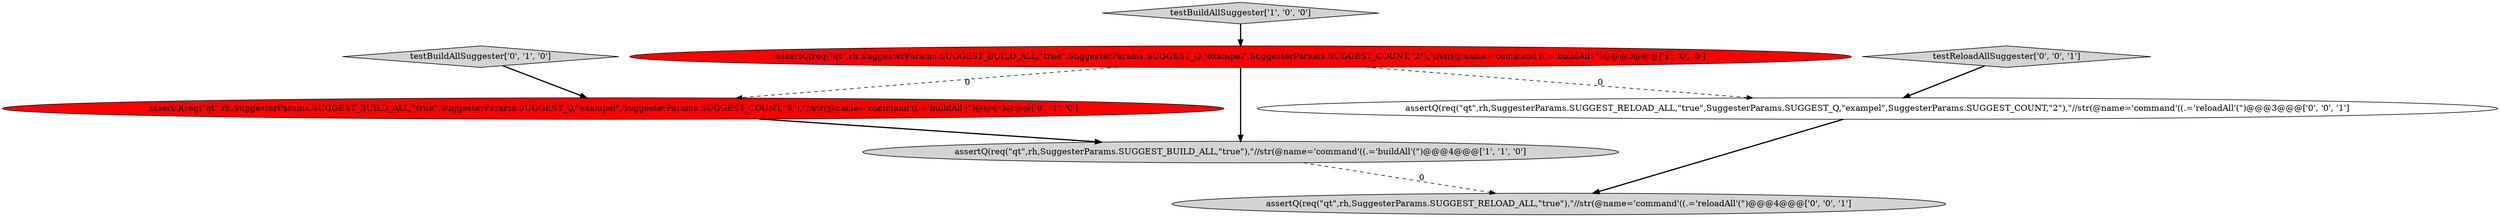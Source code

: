 digraph {
0 [style = filled, label = "assertQ(req(\"qt\",rh,SuggesterParams.SUGGEST_BUILD_ALL,\"true\"),\"//str(@name='command'((.='buildAll'(\")@@@4@@@['1', '1', '0']", fillcolor = lightgray, shape = ellipse image = "AAA0AAABBB1BBB"];
6 [style = filled, label = "assertQ(req(\"qt\",rh,SuggesterParams.SUGGEST_RELOAD_ALL,\"true\",SuggesterParams.SUGGEST_Q,\"exampel\",SuggesterParams.SUGGEST_COUNT,\"2\"),\"//str(@name='command'((.='reloadAll'(\")@@@3@@@['0', '0', '1']", fillcolor = white, shape = ellipse image = "AAA0AAABBB3BBB"];
3 [style = filled, label = "testBuildAllSuggester['0', '1', '0']", fillcolor = lightgray, shape = diamond image = "AAA0AAABBB2BBB"];
5 [style = filled, label = "assertQ(req(\"qt\",rh,SuggesterParams.SUGGEST_RELOAD_ALL,\"true\"),\"//str(@name='command'((.='reloadAll'(\")@@@4@@@['0', '0', '1']", fillcolor = lightgray, shape = ellipse image = "AAA0AAABBB3BBB"];
1 [style = filled, label = "assertQ(req(\"qt\",rh,SuggesterParams.SUGGEST_BUILD_ALL,\"true\",SuggesterParams.SUGGEST_Q,\"exampel\",SuggesterParams.SUGGEST_COUNT,\"2\"),\"//str(@name='command'((.='buildAll'(\")@@@3@@@['1', '0', '0']", fillcolor = red, shape = ellipse image = "AAA1AAABBB1BBB"];
4 [style = filled, label = "assertQ(req(\"qt\",rh,SuggesterParams.SUGGEST_BUILD_ALL,\"true\",SuggesterParams.SUGGEST_Q,\"exampel\",SuggesterParams.SUGGEST_COUNT,\"5\"),\"//str(@name='command'((.='buildAll'(\")@@@3@@@['0', '1', '0']", fillcolor = red, shape = ellipse image = "AAA1AAABBB2BBB"];
7 [style = filled, label = "testReloadAllSuggester['0', '0', '1']", fillcolor = lightgray, shape = diamond image = "AAA0AAABBB3BBB"];
2 [style = filled, label = "testBuildAllSuggester['1', '0', '0']", fillcolor = lightgray, shape = diamond image = "AAA0AAABBB1BBB"];
1->4 [style = dashed, label="0"];
6->5 [style = bold, label=""];
1->0 [style = bold, label=""];
0->5 [style = dashed, label="0"];
3->4 [style = bold, label=""];
1->6 [style = dashed, label="0"];
2->1 [style = bold, label=""];
7->6 [style = bold, label=""];
4->0 [style = bold, label=""];
}
